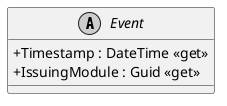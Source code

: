 @startuml
skinparam monochrome true
skinparam classAttributeIconSize 0
!startsub default
abstract class Event {
    + Timestamp : DateTime <<get>>
    + IssuingModule : Guid <<get>>
}
!endsub
@enduml
